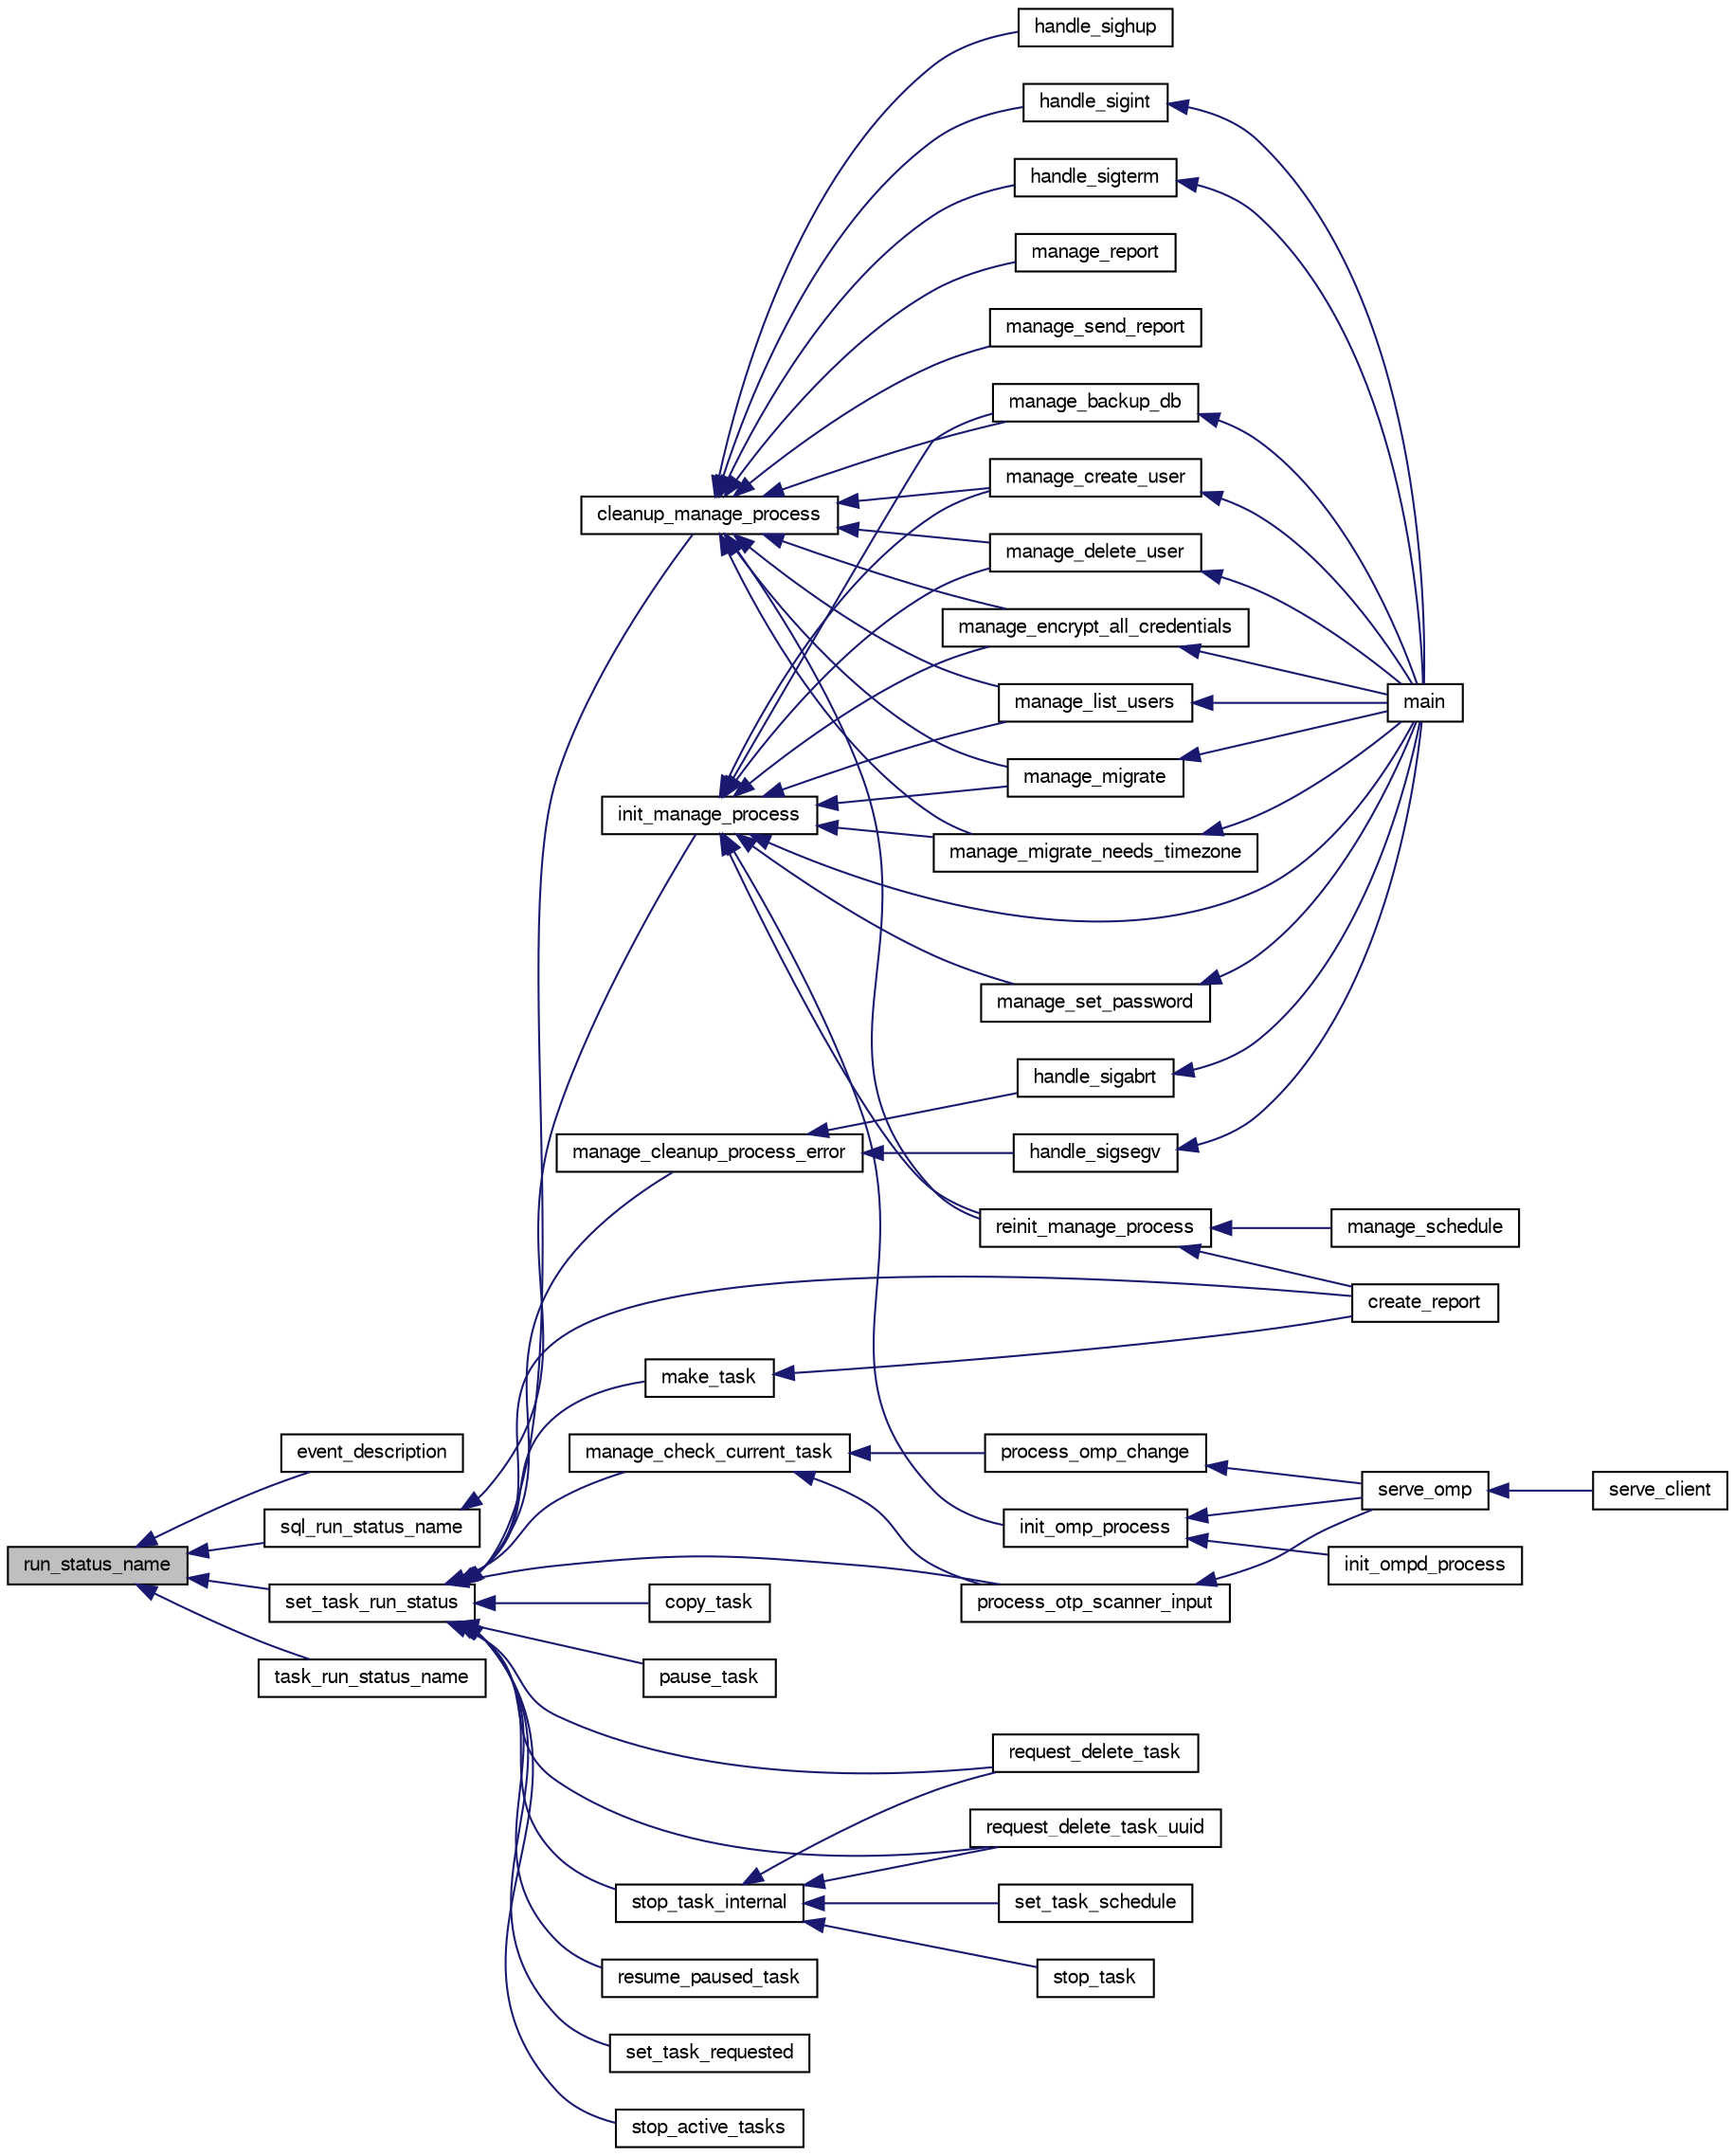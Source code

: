 digraph G
{
  bgcolor="transparent";
  edge [fontname="FreeSans",fontsize="10",labelfontname="FreeSans",labelfontsize="10"];
  node [fontname="FreeSans",fontsize="10",shape=record];
  rankdir=LR;
  Node1 [label="run_status_name",height=0.2,width=0.4,color="black", fillcolor="grey75", style="filled" fontcolor="black"];
  Node1 -> Node2 [dir=back,color="midnightblue",fontsize="10",style="solid",fontname="FreeSans"];
  Node2 [label="event_description",height=0.2,width=0.4,color="black",URL="$manage_8h.html#ae4749db71ade52178efee29a9099a352",tooltip="Get a description of an alert event."];
  Node1 -> Node3 [dir=back,color="midnightblue",fontsize="10",style="solid",fontname="FreeSans"];
  Node3 [label="set_task_run_status",height=0.2,width=0.4,color="black",URL="$manage__sql_8c.html#a857ed7752422381580ff507a171ad248",tooltip="Set the run state of a task."];
  Node3 -> Node4 [dir=back,color="midnightblue",fontsize="10",style="solid",fontname="FreeSans"];
  Node4 [label="cleanup_manage_process",height=0.2,width=0.4,color="black",URL="$manage__sql_8c.html#a786cfafb2f3717649b090211149e379d",tooltip="Cleanup the manage library."];
  Node4 -> Node5 [dir=back,color="midnightblue",fontsize="10",style="solid",fontname="FreeSans"];
  Node5 [label="handle_sighup",height=0.2,width=0.4,color="black",URL="$openvasmd_8c.html#ab407d36d3fc1ca6d455df6d61e6a82df",tooltip="Handle a SIGHUP signal by exiting."];
  Node4 -> Node6 [dir=back,color="midnightblue",fontsize="10",style="solid",fontname="FreeSans"];
  Node6 [label="handle_sigint",height=0.2,width=0.4,color="black",URL="$openvasmd_8c.html#a2f3ef7bd282a23f9a3c63eadf5b60657",tooltip="Handle a SIGINT signal."];
  Node6 -> Node7 [dir=back,color="midnightblue",fontsize="10",style="solid",fontname="FreeSans"];
  Node7 [label="main",height=0.2,width=0.4,color="black",URL="$openvasmd_8c.html#a3c04138a5bfe5d72780bb7e82a18e627",tooltip="Entry point to the manager."];
  Node4 -> Node8 [dir=back,color="midnightblue",fontsize="10",style="solid",fontname="FreeSans"];
  Node8 [label="handle_sigterm",height=0.2,width=0.4,color="black",URL="$openvasmd_8c.html#a190a48c3d6b959a3da1d02cf4a63832e",tooltip="Handle a SIGTERM signal."];
  Node8 -> Node7 [dir=back,color="midnightblue",fontsize="10",style="solid",fontname="FreeSans"];
  Node4 -> Node9 [dir=back,color="midnightblue",fontsize="10",style="solid",fontname="FreeSans"];
  Node9 [label="manage_backup_db",height=0.2,width=0.4,color="black",URL="$manage__sql_8c.html#adedc1a8ba30e4b6d4c43d3f3db427dae",tooltip="Backup the database to a file."];
  Node9 -> Node7 [dir=back,color="midnightblue",fontsize="10",style="solid",fontname="FreeSans"];
  Node4 -> Node10 [dir=back,color="midnightblue",fontsize="10",style="solid",fontname="FreeSans"];
  Node10 [label="manage_create_user",height=0.2,width=0.4,color="black",URL="$manage__sql_8c.html#ae8f025814f1c7b71709e9d74d0b4c42d",tooltip="Create the given user."];
  Node10 -> Node7 [dir=back,color="midnightblue",fontsize="10",style="solid",fontname="FreeSans"];
  Node4 -> Node11 [dir=back,color="midnightblue",fontsize="10",style="solid",fontname="FreeSans"];
  Node11 [label="manage_delete_user",height=0.2,width=0.4,color="black",URL="$manage__sql_8c.html#abc24bc21480402443986183ec1683bc1",tooltip="Delete the given user."];
  Node11 -> Node7 [dir=back,color="midnightblue",fontsize="10",style="solid",fontname="FreeSans"];
  Node4 -> Node12 [dir=back,color="midnightblue",fontsize="10",style="solid",fontname="FreeSans"];
  Node12 [label="manage_encrypt_all_credentials",height=0.2,width=0.4,color="black",URL="$manage__sql_8c.html#a93e9ad1738b564a0f8a09b86b268b948",tooltip="Driver to encrypt or re-encrypt all credentials."];
  Node12 -> Node7 [dir=back,color="midnightblue",fontsize="10",style="solid",fontname="FreeSans"];
  Node4 -> Node13 [dir=back,color="midnightblue",fontsize="10",style="solid",fontname="FreeSans"];
  Node13 [label="manage_list_users",height=0.2,width=0.4,color="black",URL="$manage__sql_8c.html#a98406195b37585485a8c1d92541cf03b",tooltip="List users."];
  Node13 -> Node7 [dir=back,color="midnightblue",fontsize="10",style="solid",fontname="FreeSans"];
  Node4 -> Node14 [dir=back,color="midnightblue",fontsize="10",style="solid",fontname="FreeSans"];
  Node14 [label="manage_migrate",height=0.2,width=0.4,color="black",URL="$manage__migrators_8c.html#a2523817cc30b1c63617a13eeaeda49a8",tooltip="Migrate database to version supported by this manager."];
  Node14 -> Node7 [dir=back,color="midnightblue",fontsize="10",style="solid",fontname="FreeSans"];
  Node4 -> Node15 [dir=back,color="midnightblue",fontsize="10",style="solid",fontname="FreeSans"];
  Node15 [label="manage_migrate_needs_timezone",height=0.2,width=0.4,color="black",URL="$manage__migrators_8c.html#aca0df403b6ad6b96cf69e144e59f266e",tooltip="Check whether the migration needs the real timezone."];
  Node15 -> Node7 [dir=back,color="midnightblue",fontsize="10",style="solid",fontname="FreeSans"];
  Node4 -> Node16 [dir=back,color="midnightblue",fontsize="10",style="solid",fontname="FreeSans"];
  Node16 [label="manage_report",height=0.2,width=0.4,color="black",URL="$manage__sql_8c.html#ac262aa71316671fbb5de70ec996cb757",tooltip="Generate a report."];
  Node4 -> Node17 [dir=back,color="midnightblue",fontsize="10",style="solid",fontname="FreeSans"];
  Node17 [label="manage_send_report",height=0.2,width=0.4,color="black",URL="$manage__sql_8c.html#a0056e497a2211669ab5edbd9602c32d7",tooltip="Generate a report."];
  Node4 -> Node18 [dir=back,color="midnightblue",fontsize="10",style="solid",fontname="FreeSans"];
  Node18 [label="reinit_manage_process",height=0.2,width=0.4,color="black",URL="$manage__sql_8h.html#a7fb02014e697e65c02e7d82e7ff0512b",tooltip="Reinitialize the manage library for a process."];
  Node18 -> Node19 [dir=back,color="midnightblue",fontsize="10",style="solid",fontname="FreeSans"];
  Node19 [label="create_report",height=0.2,width=0.4,color="black",URL="$manage__sql_8c.html#aab5f6eceaef5988df78b7c98e2e43eda",tooltip="Create a report from an array of results."];
  Node18 -> Node20 [dir=back,color="midnightblue",fontsize="10",style="solid",fontname="FreeSans"];
  Node20 [label="manage_schedule",height=0.2,width=0.4,color="black",URL="$manage_8h.html#adf6abcaf9590bd1d784af0d4a4366b7d",tooltip="Schedule any actions that are due."];
  Node3 -> Node21 [dir=back,color="midnightblue",fontsize="10",style="solid",fontname="FreeSans"];
  Node21 [label="copy_task",height=0.2,width=0.4,color="black",URL="$manage__sql_8c.html#a2e00e4eba8e92805a43f25416e901690",tooltip="Create a task from an existing task."];
  Node3 -> Node19 [dir=back,color="midnightblue",fontsize="10",style="solid",fontname="FreeSans"];
  Node3 -> Node22 [dir=back,color="midnightblue",fontsize="10",style="solid",fontname="FreeSans"];
  Node22 [label="make_task",height=0.2,width=0.4,color="black",URL="$manage__sql_8c.html#ad057333859508031a78699aa020272b3",tooltip="Make a task."];
  Node22 -> Node19 [dir=back,color="midnightblue",fontsize="10",style="solid",fontname="FreeSans"];
  Node3 -> Node23 [dir=back,color="midnightblue",fontsize="10",style="solid",fontname="FreeSans"];
  Node23 [label="manage_check_current_task",height=0.2,width=0.4,color="black",URL="$manage_8h.html#a93e1ef57551afa3b68967a82fd0942e9",tooltip="Handle state changes to current task made by other processes."];
  Node23 -> Node24 [dir=back,color="midnightblue",fontsize="10",style="solid",fontname="FreeSans"];
  Node24 [label="process_omp_change",height=0.2,width=0.4,color="black",URL="$omp_8h.html#a011ce45cbbe1370393afafb5cb46fafa",tooltip="Deal with any changes caused by other processes."];
  Node24 -> Node25 [dir=back,color="midnightblue",fontsize="10",style="solid",fontname="FreeSans"];
  Node25 [label="serve_omp",height=0.2,width=0.4,color="black",URL="$ompd_8h.html#a7f466dcff37e0ce892d857ce36fe024a",tooltip="Serve the OpenVAS Management Protocol (OMP)."];
  Node25 -> Node26 [dir=back,color="midnightblue",fontsize="10",style="solid",fontname="FreeSans"];
  Node26 [label="serve_client",height=0.2,width=0.4,color="black",URL="$openvasmd_8c.html#a243bb570047f6e6f4653dfc8c2dd2ce6",tooltip="Serve the client."];
  Node23 -> Node27 [dir=back,color="midnightblue",fontsize="10",style="solid",fontname="FreeSans"];
  Node27 [label="process_otp_scanner_input",height=0.2,width=0.4,color="black",URL="$otp_8h.html#a1b96baa47510ea5ed59bb92d72667f9e",tooltip="Process any lines available in from_scanner."];
  Node27 -> Node25 [dir=back,color="midnightblue",fontsize="10",style="solid",fontname="FreeSans"];
  Node3 -> Node28 [dir=back,color="midnightblue",fontsize="10",style="solid",fontname="FreeSans"];
  Node28 [label="manage_cleanup_process_error",height=0.2,width=0.4,color="black",URL="$manage__sql_8c.html#a43e00edf7b6d0b5f9287687251552811",tooltip="Cleanup as immediately as possible."];
  Node28 -> Node29 [dir=back,color="midnightblue",fontsize="10",style="solid",fontname="FreeSans"];
  Node29 [label="handle_sigabrt",height=0.2,width=0.4,color="black",URL="$openvasmd_8c.html#a4002d8e25e7facfdf7550a0d1db14efc",tooltip="Handle a SIGABRT signal."];
  Node29 -> Node7 [dir=back,color="midnightblue",fontsize="10",style="solid",fontname="FreeSans"];
  Node28 -> Node30 [dir=back,color="midnightblue",fontsize="10",style="solid",fontname="FreeSans"];
  Node30 [label="handle_sigsegv",height=0.2,width=0.4,color="black",URL="$openvasmd_8c.html#a8c01ed68b93bc8fe81e2604d16caa9f0",tooltip="Handle a SIGSEGV signal."];
  Node30 -> Node7 [dir=back,color="midnightblue",fontsize="10",style="solid",fontname="FreeSans"];
  Node3 -> Node31 [dir=back,color="midnightblue",fontsize="10",style="solid",fontname="FreeSans"];
  Node31 [label="pause_task",height=0.2,width=0.4,color="black",URL="$manage_8h.html#ab112985ffe276d5905aa8e845200a506",tooltip="Initiate pausing of a task."];
  Node3 -> Node27 [dir=back,color="midnightblue",fontsize="10",style="solid",fontname="FreeSans"];
  Node3 -> Node32 [dir=back,color="midnightblue",fontsize="10",style="solid",fontname="FreeSans"];
  Node32 [label="request_delete_task",height=0.2,width=0.4,color="black",URL="$manage__sql_8c.html#a2133d100c139991ff899fb7145840dcd",tooltip="Request deletion of a task."];
  Node3 -> Node33 [dir=back,color="midnightblue",fontsize="10",style="solid",fontname="FreeSans"];
  Node33 [label="request_delete_task_uuid",height=0.2,width=0.4,color="black",URL="$manage__sql_8c.html#ad0f16e5f692c84273a3f3e0feeddb5b9",tooltip="Request deletion of a task."];
  Node3 -> Node34 [dir=back,color="midnightblue",fontsize="10",style="solid",fontname="FreeSans"];
  Node34 [label="resume_paused_task",height=0.2,width=0.4,color="black",URL="$manage_8h.html#ab4b31c6a55ea503459aee67aa326a571",tooltip="Initiate resuming of a task."];
  Node3 -> Node35 [dir=back,color="midnightblue",fontsize="10",style="solid",fontname="FreeSans"];
  Node35 [label="set_task_requested",height=0.2,width=0.4,color="black",URL="$manage__sql_8h.html#a52779a874285843cc6926a9b6715dcd5",tooltip="Atomically set the run state of a task to requested."];
  Node3 -> Node36 [dir=back,color="midnightblue",fontsize="10",style="solid",fontname="FreeSans"];
  Node36 [label="stop_active_tasks",height=0.2,width=0.4,color="black",URL="$manage__sql_8c.html#ae15a2605fdc9e512a31b44ab27781348",tooltip="Stop any active tasks."];
  Node3 -> Node37 [dir=back,color="midnightblue",fontsize="10",style="solid",fontname="FreeSans"];
  Node37 [label="stop_task_internal",height=0.2,width=0.4,color="black",URL="$manage__sql_8c.html#a48e33d79e62571fbdb696d7c7fd5ddcc",tooltip="Initiate stopping a task."];
  Node37 -> Node32 [dir=back,color="midnightblue",fontsize="10",style="solid",fontname="FreeSans"];
  Node37 -> Node33 [dir=back,color="midnightblue",fontsize="10",style="solid",fontname="FreeSans"];
  Node37 -> Node38 [dir=back,color="midnightblue",fontsize="10",style="solid",fontname="FreeSans"];
  Node38 [label="set_task_schedule",height=0.2,width=0.4,color="black",URL="$manage__sql_8c.html#a88f586f039884323d5c395563fca4c12",tooltip="Set the schedule of a task."];
  Node37 -> Node39 [dir=back,color="midnightblue",fontsize="10",style="solid",fontname="FreeSans"];
  Node39 [label="stop_task",height=0.2,width=0.4,color="black",URL="$manage_8h.html#a732e84cd4c68aad0b0b0b10b335e5b9e",tooltip="Initiate stopping a task."];
  Node1 -> Node40 [dir=back,color="midnightblue",fontsize="10",style="solid",fontname="FreeSans"];
  Node40 [label="sql_run_status_name",height=0.2,width=0.4,color="black",URL="$sql_8h.html#aed35dd9f2bf20c1d23d3496037eeafc8",tooltip="Get the name of a task run status."];
  Node40 -> Node41 [dir=back,color="midnightblue",fontsize="10",style="solid",fontname="FreeSans"];
  Node41 [label="init_manage_process",height=0.2,width=0.4,color="black",URL="$manage__sql_8c.html#af3b88f66d290dcd1db27b8ed537d1da2",tooltip="Initialize the manage library for a process."];
  Node41 -> Node42 [dir=back,color="midnightblue",fontsize="10",style="solid",fontname="FreeSans"];
  Node42 [label="init_omp_process",height=0.2,width=0.4,color="black",URL="$omp_8h.html#aa3767d404055f234ca2da98486df7f6d",tooltip="Initialise OMP library data for a process."];
  Node42 -> Node43 [dir=back,color="midnightblue",fontsize="10",style="solid",fontname="FreeSans"];
  Node43 [label="init_ompd_process",height=0.2,width=0.4,color="black",URL="$ompd_8h.html#af27e644b99e754ea3cc48c8fb4529667",tooltip="Initialise a process forked within the OMP daemon."];
  Node42 -> Node25 [dir=back,color="midnightblue",fontsize="10",style="solid",fontname="FreeSans"];
  Node41 -> Node7 [dir=back,color="midnightblue",fontsize="10",style="solid",fontname="FreeSans"];
  Node41 -> Node9 [dir=back,color="midnightblue",fontsize="10",style="solid",fontname="FreeSans"];
  Node41 -> Node10 [dir=back,color="midnightblue",fontsize="10",style="solid",fontname="FreeSans"];
  Node41 -> Node11 [dir=back,color="midnightblue",fontsize="10",style="solid",fontname="FreeSans"];
  Node41 -> Node12 [dir=back,color="midnightblue",fontsize="10",style="solid",fontname="FreeSans"];
  Node41 -> Node13 [dir=back,color="midnightblue",fontsize="10",style="solid",fontname="FreeSans"];
  Node41 -> Node14 [dir=back,color="midnightblue",fontsize="10",style="solid",fontname="FreeSans"];
  Node41 -> Node15 [dir=back,color="midnightblue",fontsize="10",style="solid",fontname="FreeSans"];
  Node41 -> Node44 [dir=back,color="midnightblue",fontsize="10",style="solid",fontname="FreeSans"];
  Node44 [label="manage_set_password",height=0.2,width=0.4,color="black",URL="$manage__sql_8c.html#aba44ea6fa61dbefea8574d6e966ff62e",tooltip="Set the password of a user."];
  Node44 -> Node7 [dir=back,color="midnightblue",fontsize="10",style="solid",fontname="FreeSans"];
  Node41 -> Node18 [dir=back,color="midnightblue",fontsize="10",style="solid",fontname="FreeSans"];
  Node1 -> Node45 [dir=back,color="midnightblue",fontsize="10",style="solid",fontname="FreeSans"];
  Node45 [label="task_run_status_name",height=0.2,width=0.4,color="black",URL="$manage_8h.html#a1892dca4b516b0d4481b519ccfe331fc",tooltip="Get the name of the status of a task."];
}
